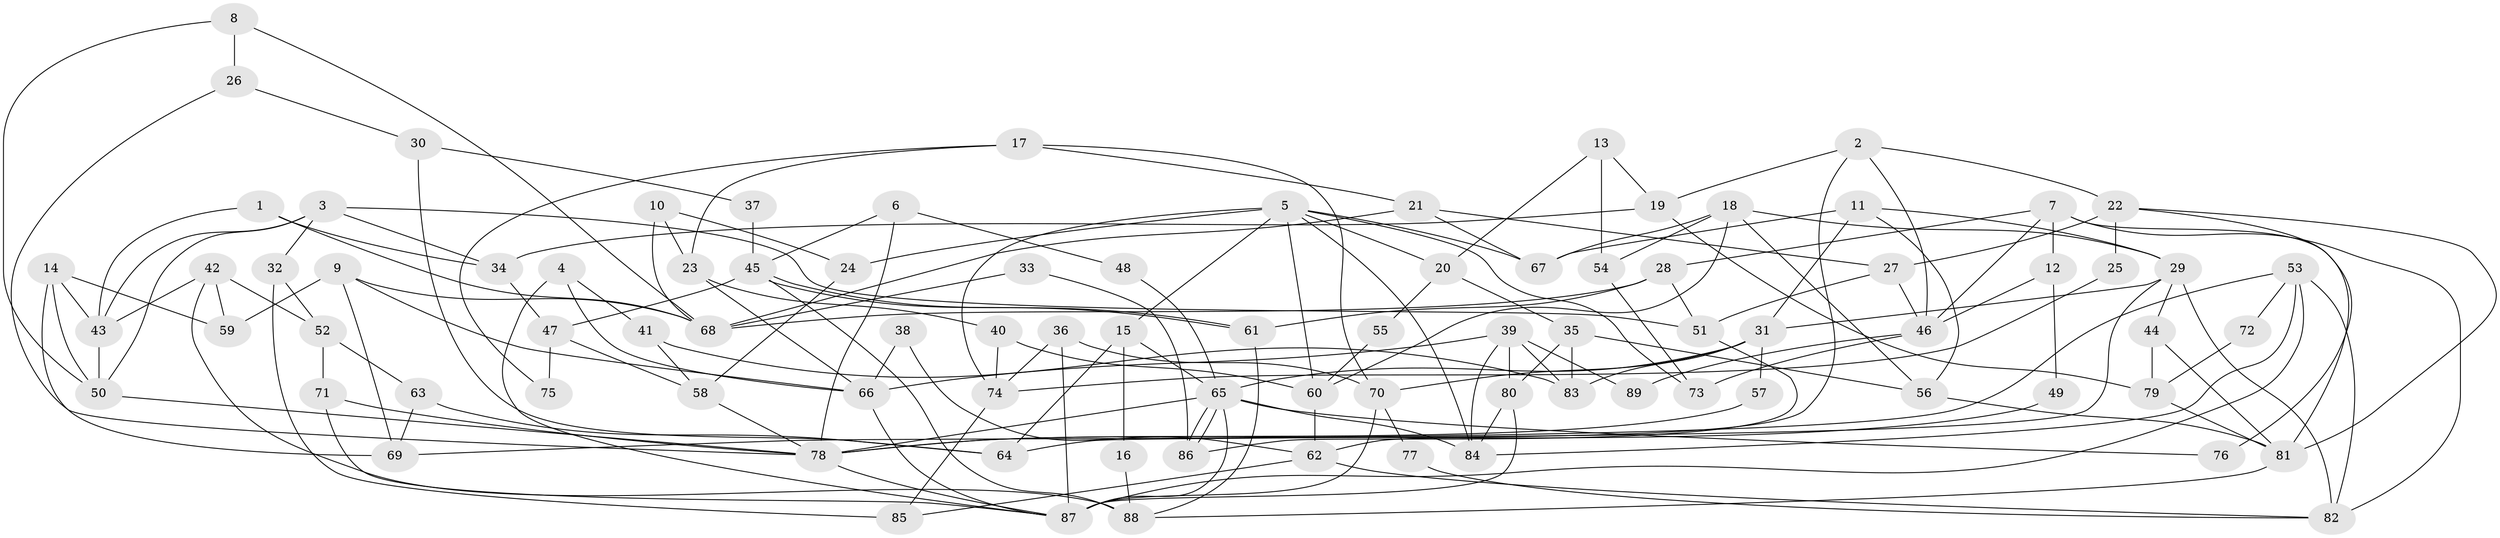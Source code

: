 // Generated by graph-tools (version 1.1) at 2025/14/03/09/25 04:14:58]
// undirected, 89 vertices, 178 edges
graph export_dot {
graph [start="1"]
  node [color=gray90,style=filled];
  1;
  2;
  3;
  4;
  5;
  6;
  7;
  8;
  9;
  10;
  11;
  12;
  13;
  14;
  15;
  16;
  17;
  18;
  19;
  20;
  21;
  22;
  23;
  24;
  25;
  26;
  27;
  28;
  29;
  30;
  31;
  32;
  33;
  34;
  35;
  36;
  37;
  38;
  39;
  40;
  41;
  42;
  43;
  44;
  45;
  46;
  47;
  48;
  49;
  50;
  51;
  52;
  53;
  54;
  55;
  56;
  57;
  58;
  59;
  60;
  61;
  62;
  63;
  64;
  65;
  66;
  67;
  68;
  69;
  70;
  71;
  72;
  73;
  74;
  75;
  76;
  77;
  78;
  79;
  80;
  81;
  82;
  83;
  84;
  85;
  86;
  87;
  88;
  89;
  1 -- 43;
  1 -- 68;
  1 -- 34;
  2 -- 62;
  2 -- 19;
  2 -- 22;
  2 -- 46;
  3 -- 34;
  3 -- 50;
  3 -- 32;
  3 -- 43;
  3 -- 51;
  4 -- 87;
  4 -- 66;
  4 -- 41;
  5 -- 84;
  5 -- 60;
  5 -- 15;
  5 -- 20;
  5 -- 24;
  5 -- 67;
  5 -- 73;
  5 -- 74;
  6 -- 78;
  6 -- 45;
  6 -- 48;
  7 -- 28;
  7 -- 46;
  7 -- 12;
  7 -- 81;
  7 -- 82;
  8 -- 50;
  8 -- 68;
  8 -- 26;
  9 -- 69;
  9 -- 59;
  9 -- 66;
  9 -- 68;
  10 -- 24;
  10 -- 23;
  10 -- 68;
  11 -- 67;
  11 -- 29;
  11 -- 31;
  11 -- 56;
  12 -- 46;
  12 -- 49;
  13 -- 54;
  13 -- 20;
  13 -- 19;
  14 -- 43;
  14 -- 50;
  14 -- 59;
  14 -- 69;
  15 -- 65;
  15 -- 16;
  15 -- 64;
  16 -- 88;
  17 -- 70;
  17 -- 21;
  17 -- 23;
  17 -- 75;
  18 -- 29;
  18 -- 56;
  18 -- 54;
  18 -- 60;
  18 -- 67;
  19 -- 79;
  19 -- 34;
  20 -- 35;
  20 -- 55;
  21 -- 68;
  21 -- 67;
  21 -- 27;
  22 -- 81;
  22 -- 25;
  22 -- 27;
  22 -- 76;
  23 -- 66;
  23 -- 40;
  24 -- 58;
  25 -- 74;
  26 -- 78;
  26 -- 30;
  27 -- 46;
  27 -- 51;
  28 -- 51;
  28 -- 68;
  28 -- 61;
  29 -- 82;
  29 -- 64;
  29 -- 31;
  29 -- 44;
  30 -- 64;
  30 -- 37;
  31 -- 57;
  31 -- 65;
  31 -- 70;
  31 -- 83;
  32 -- 85;
  32 -- 52;
  33 -- 68;
  33 -- 86;
  34 -- 47;
  35 -- 56;
  35 -- 80;
  35 -- 83;
  36 -- 87;
  36 -- 70;
  36 -- 74;
  37 -- 45;
  38 -- 62;
  38 -- 66;
  39 -- 83;
  39 -- 66;
  39 -- 80;
  39 -- 84;
  39 -- 89;
  40 -- 74;
  40 -- 60;
  41 -- 83;
  41 -- 58;
  42 -- 52;
  42 -- 88;
  42 -- 43;
  42 -- 59;
  43 -- 50;
  44 -- 81;
  44 -- 79;
  45 -- 47;
  45 -- 61;
  45 -- 61;
  45 -- 88;
  46 -- 73;
  46 -- 89;
  47 -- 58;
  47 -- 75;
  48 -- 65;
  49 -- 78;
  50 -- 78;
  51 -- 86;
  52 -- 71;
  52 -- 63;
  53 -- 87;
  53 -- 84;
  53 -- 69;
  53 -- 72;
  53 -- 82;
  54 -- 73;
  55 -- 60;
  56 -- 81;
  57 -- 78;
  58 -- 78;
  60 -- 62;
  61 -- 88;
  62 -- 82;
  62 -- 85;
  63 -- 69;
  63 -- 64;
  65 -- 86;
  65 -- 86;
  65 -- 76;
  65 -- 78;
  65 -- 84;
  65 -- 87;
  66 -- 87;
  70 -- 87;
  70 -- 77;
  71 -- 87;
  71 -- 78;
  72 -- 79;
  74 -- 85;
  77 -- 82;
  78 -- 87;
  79 -- 81;
  80 -- 84;
  80 -- 87;
  81 -- 88;
}
